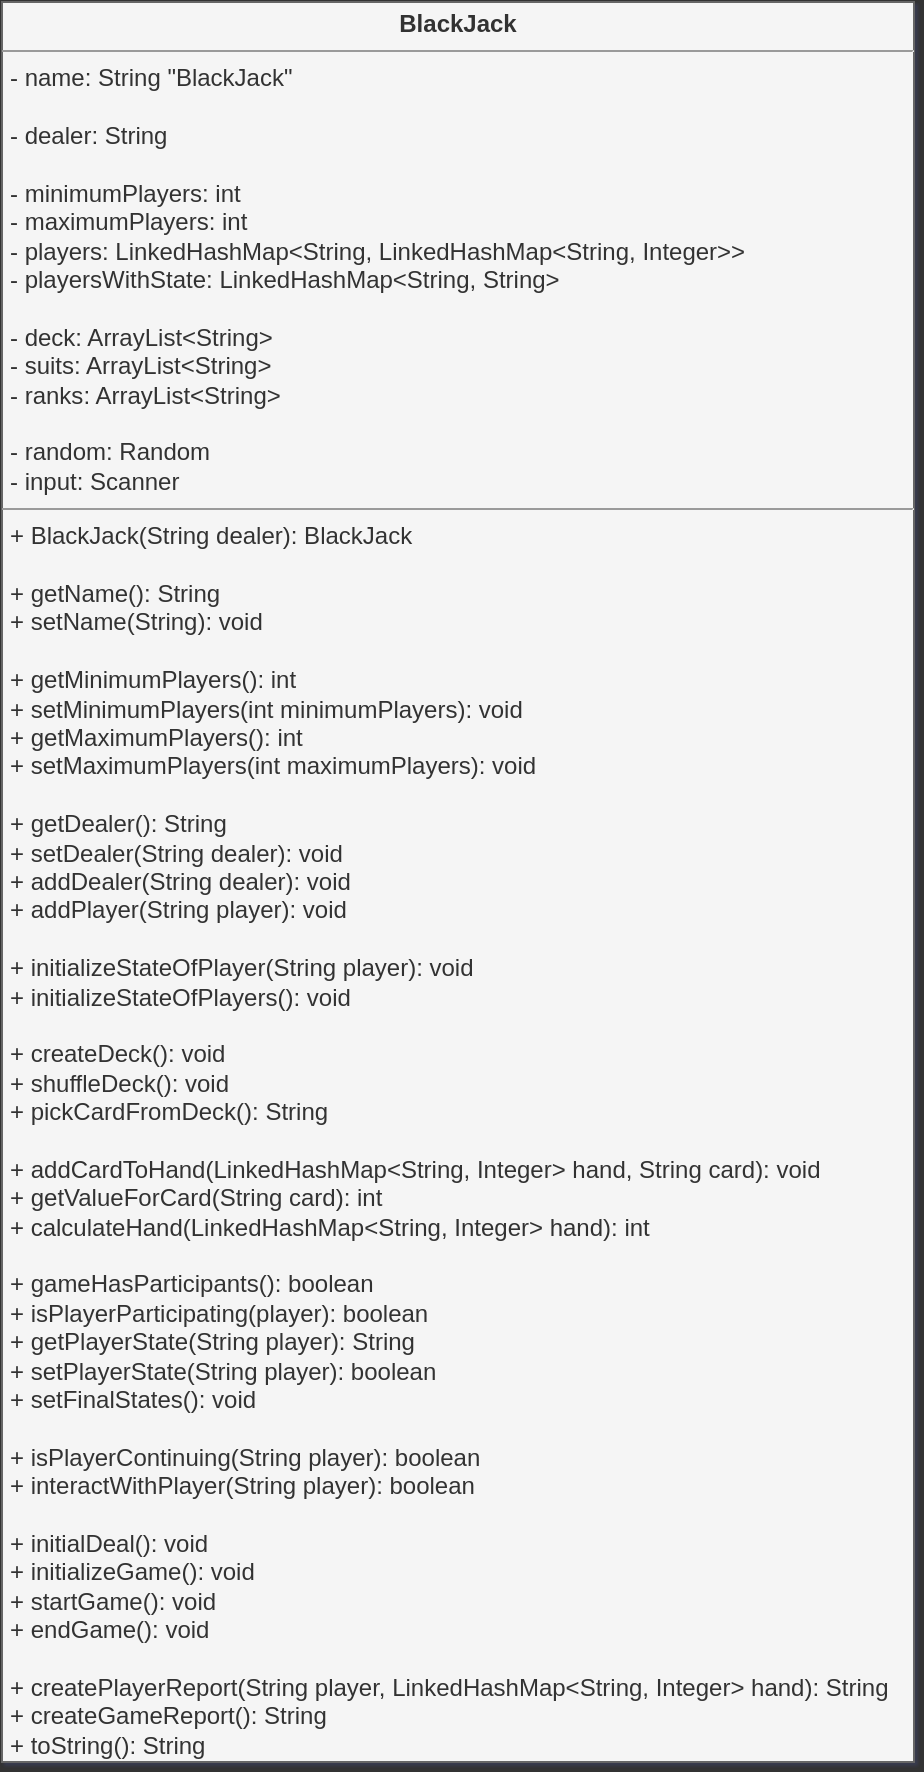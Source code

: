 <mxfile>
    <diagram id="OMdXxbHVJtqyGam3u5n7" name="Page-1">
        <mxGraphModel dx="239" dy="1883" grid="1" gridSize="10" guides="1" tooltips="1" connect="1" arrows="1" fold="1" page="1" pageScale="1" pageWidth="827" pageHeight="1169" background="#333333" math="0" shadow="1">
            <root>
                <mxCell id="0"/>
                <mxCell id="1" parent="0"/>
                <mxCell id="56" value="&lt;p style=&quot;margin: 0px ; margin-top: 4px ; text-align: center&quot;&gt;&lt;b&gt;BlackJack&lt;/b&gt;&lt;/p&gt;&lt;hr size=&quot;1&quot;&gt;&lt;p style=&quot;margin: 0px ; margin-left: 4px&quot;&gt;- name: String &quot;BlackJack&quot;&lt;/p&gt;&lt;p style=&quot;margin: 0px ; margin-left: 4px&quot;&gt;&lt;br&gt;&lt;/p&gt;&lt;p style=&quot;margin: 0px ; margin-left: 4px&quot;&gt;- dealer: String&lt;/p&gt;&lt;p style=&quot;margin: 0px ; margin-left: 4px&quot;&gt;&lt;br&gt;&lt;/p&gt;&lt;p style=&quot;margin: 0px ; margin-left: 4px&quot;&gt;- minimumPlayers: int&lt;/p&gt;&lt;p style=&quot;margin: 0px ; margin-left: 4px&quot;&gt;- maximumPlayers: int&lt;br&gt;- players: LinkedHashMap&amp;lt;String, Linked&lt;span&gt;HashMap&amp;lt;&lt;/span&gt;&lt;span&gt;String, Integer&amp;gt;&amp;gt;&lt;/span&gt;&lt;/p&gt;&lt;p style=&quot;margin: 0px ; margin-left: 4px&quot;&gt;&lt;span&gt;- playersWithState: LinkedHashMap&amp;lt;String, String&amp;gt;&lt;/span&gt;&lt;/p&gt;&lt;p style=&quot;margin: 0px ; margin-left: 4px&quot;&gt;&lt;br&gt;&lt;/p&gt;&lt;p style=&quot;margin: 0px ; margin-left: 4px&quot;&gt;&lt;span&gt;- deck: ArrayList&amp;lt;String&amp;gt;&lt;/span&gt;&lt;br&gt;&lt;/p&gt;&lt;p style=&quot;margin: 0px ; margin-left: 4px&quot;&gt;- suits: ArrayList&amp;lt;String&amp;gt;&lt;/p&gt;&lt;p style=&quot;margin: 0px ; margin-left: 4px&quot;&gt;- ranks&lt;span&gt;: ArrayList&amp;lt;String&amp;gt;&lt;/span&gt;&lt;/p&gt;&lt;p style=&quot;margin: 0px ; margin-left: 4px&quot;&gt;&lt;br&gt;&lt;/p&gt;&lt;p style=&quot;margin: 0px ; margin-left: 4px&quot;&gt;- random: Random&lt;/p&gt;&lt;p style=&quot;margin: 0px ; margin-left: 4px&quot;&gt;- input: Scanner&lt;/p&gt;&lt;hr size=&quot;1&quot;&gt;&lt;p style=&quot;margin: 0px ; margin-left: 4px&quot;&gt;+ BlackJack(String dealer): BlackJack&lt;span&gt;&lt;br&gt;&lt;/span&gt;&lt;/p&gt;&lt;p style=&quot;margin: 0px ; margin-left: 4px&quot;&gt;&lt;span&gt;&lt;br&gt;&lt;/span&gt;&lt;/p&gt;&lt;p style=&quot;margin: 0px 0px 0px 4px&quot;&gt;+ getName(): String&lt;/p&gt;&lt;p style=&quot;margin: 0px ; margin-left: 4px&quot;&gt;&lt;span&gt;+ setName(String): void&lt;/span&gt;&lt;/p&gt;&lt;p style=&quot;margin: 0px ; margin-left: 4px&quot;&gt;&lt;br&gt;&lt;/p&gt;&lt;p style=&quot;margin: 0px 0px 0px 4px&quot;&gt;+ getMinimumPlayers(): int&lt;br&gt;&lt;/p&gt;&lt;p style=&quot;margin: 0px ; margin-left: 4px&quot;&gt;&lt;span&gt;+ setMinimumPlayers(int minimumPlayers): void&lt;/span&gt;&lt;/p&gt;&lt;p style=&quot;margin: 0px 0px 0px 4px&quot;&gt;+ getMaximumPlayers(): int&lt;br&gt;&lt;/p&gt;&lt;p style=&quot;margin: 0px 0px 0px 4px&quot;&gt;&lt;span&gt;+ setMaximumPlayers(int maximumPlayers): void&lt;/span&gt;&lt;br&gt;&lt;/p&gt;&lt;p style=&quot;margin: 0px 0px 0px 4px&quot;&gt;&lt;br&gt;&lt;/p&gt;&lt;p style=&quot;margin: 0px 0px 0px 4px&quot;&gt;+ getDealer(): String&lt;br&gt;&lt;/p&gt;&lt;p style=&quot;margin: 0px 0px 0px 4px&quot;&gt;+ setDealer(String dealer): void&lt;/p&gt;&lt;p style=&quot;margin: 0px 0px 0px 4px&quot;&gt;&lt;span&gt;+ addDealer(String dealer): void&lt;/span&gt;&lt;br&gt;&lt;/p&gt;&lt;p style=&quot;margin: 0px ; margin-left: 4px&quot;&gt;&lt;span&gt;+ addPlayer(String player): void&lt;/span&gt;&lt;br&gt;&lt;/p&gt;&lt;div&gt;&lt;br&gt;&lt;/div&gt;&lt;div&gt;&lt;p style=&quot;margin: 0px 0px 0px 4px&quot;&gt;&lt;span&gt;+ initializeStateOfPlayer(String player): void&lt;/span&gt;&lt;/p&gt;&lt;p style=&quot;margin: 0px 0px 0px 4px&quot;&gt;+ initializeStateOfPlayers(): void&lt;/p&gt;&lt;p style=&quot;margin: 0px 0px 0px 4px&quot;&gt;&lt;br&gt;&lt;/p&gt;&lt;/div&gt;&lt;p style=&quot;margin: 0px ; margin-left: 4px&quot;&gt;&lt;span&gt;+ createDeck(): void&lt;/span&gt;&lt;br&gt;&lt;/p&gt;&lt;p style=&quot;margin: 0px 0px 0px 4px&quot;&gt;+ shuffleDeck(): void&lt;/p&gt;&lt;p style=&quot;margin: 0px 0px 0px 4px&quot;&gt;&lt;span&gt;+ pickCardFromDeck(): String&lt;/span&gt;&lt;/p&gt;&lt;p style=&quot;margin: 0px 0px 0px 4px&quot;&gt;&lt;span&gt;&lt;br&gt;&lt;/span&gt;&lt;/p&gt;&lt;p style=&quot;margin: 0px 0px 0px 4px&quot;&gt;+&amp;nbsp;addCardToHand(LinkedHashMap&amp;lt;String, Integer&amp;gt; hand, String card): void&lt;/p&gt;&lt;p style=&quot;margin: 0px 0px 0px 4px&quot;&gt;+ getValueForCard(String card): int&lt;br&gt;&lt;/p&gt;&lt;div&gt;&lt;p style=&quot;margin: 0px 0px 0px 4px&quot;&gt;+ calculateHand(LinkedHashMap&amp;lt;String, Integer&amp;gt; hand): int&lt;/p&gt;&lt;/div&gt;&lt;p style=&quot;margin: 0px ; margin-left: 4px&quot;&gt;&lt;br&gt;&lt;/p&gt;&lt;p style=&quot;margin: 0px 0px 0px 4px&quot;&gt;&lt;span&gt;+ gameHasParticipants(): boolean&lt;/span&gt;&lt;br&gt;&lt;/p&gt;&lt;p style=&quot;margin: 0px 0px 0px 4px&quot;&gt;+ isPlayerParticipating(player): boolean&lt;/p&gt;&lt;div&gt;&lt;p style=&quot;margin: 0px 0px 0px 4px&quot;&gt;&lt;span&gt;+ getPlayer&lt;/span&gt;&lt;span&gt;State&lt;/span&gt;&lt;span&gt;(String player): String&lt;/span&gt;&lt;/p&gt;&lt;p style=&quot;margin: 0px 0px 0px 4px&quot;&gt;+ setPlayer&lt;span&gt;State&lt;/span&gt;&lt;span&gt;(String player): boolean&lt;/span&gt;&lt;/p&gt;&lt;p style=&quot;margin: 0px 0px 0px 4px&quot;&gt;&lt;span&gt;+ setFinalStates(): void&lt;/span&gt;&lt;/p&gt;&lt;/div&gt;&lt;div&gt;&lt;br&gt;&lt;/div&gt;&lt;p style=&quot;margin: 0px ; margin-left: 4px&quot;&gt;+ isPlayerContinuing(String player): boolean&lt;/p&gt;&lt;p style=&quot;margin: 0px ; margin-left: 4px&quot;&gt;+ interactWithPlayer(String player): boolean&lt;/p&gt;&lt;p style=&quot;margin: 0px ; margin-left: 4px&quot;&gt;&lt;span&gt;&lt;br&gt;&lt;/span&gt;&lt;/p&gt;&lt;p style=&quot;margin: 0px 0px 0px 4px&quot;&gt;+ initialDeal(): void&lt;/p&gt;&lt;p style=&quot;margin: 0px ; margin-left: 4px&quot;&gt;&lt;span&gt;+ initializeGame(): void&lt;/span&gt;&lt;br&gt;&lt;/p&gt;&lt;p style=&quot;margin: 0px 0px 0px 4px&quot;&gt;+ startGame(): void&lt;/p&gt;&lt;p style=&quot;margin: 0px 0px 0px 4px&quot;&gt;+ endGame(): void&lt;/p&gt;&lt;p style=&quot;margin: 0px 0px 0px 4px&quot;&gt;&lt;br&gt;&lt;/p&gt;&lt;p style=&quot;margin: 0px ; margin-left: 4px&quot;&gt;+ createPlayerReport(String player, LinkedHashMap&amp;lt;String, Integer&amp;gt; hand): String&lt;/p&gt;&lt;p style=&quot;margin: 0px ; margin-left: 4px&quot;&gt;&lt;span&gt;+ createGameReport(): String&lt;/span&gt;&lt;/p&gt;&lt;p style=&quot;margin: 0px ; margin-left: 4px&quot;&gt;&lt;span&gt;+ toString(): String&lt;/span&gt;&lt;br&gt;&lt;/p&gt;" style="verticalAlign=top;align=left;overflow=fill;fontSize=12;fontFamily=Helvetica;html=1;fillColor=#f5f5f5;fontColor=#333333;strokeColor=#666666;" parent="1" vertex="1">
                    <mxGeometry x="304" y="-990" width="456" height="880" as="geometry"/>
                </mxCell>
            </root>
        </mxGraphModel>
    </diagram>
</mxfile>